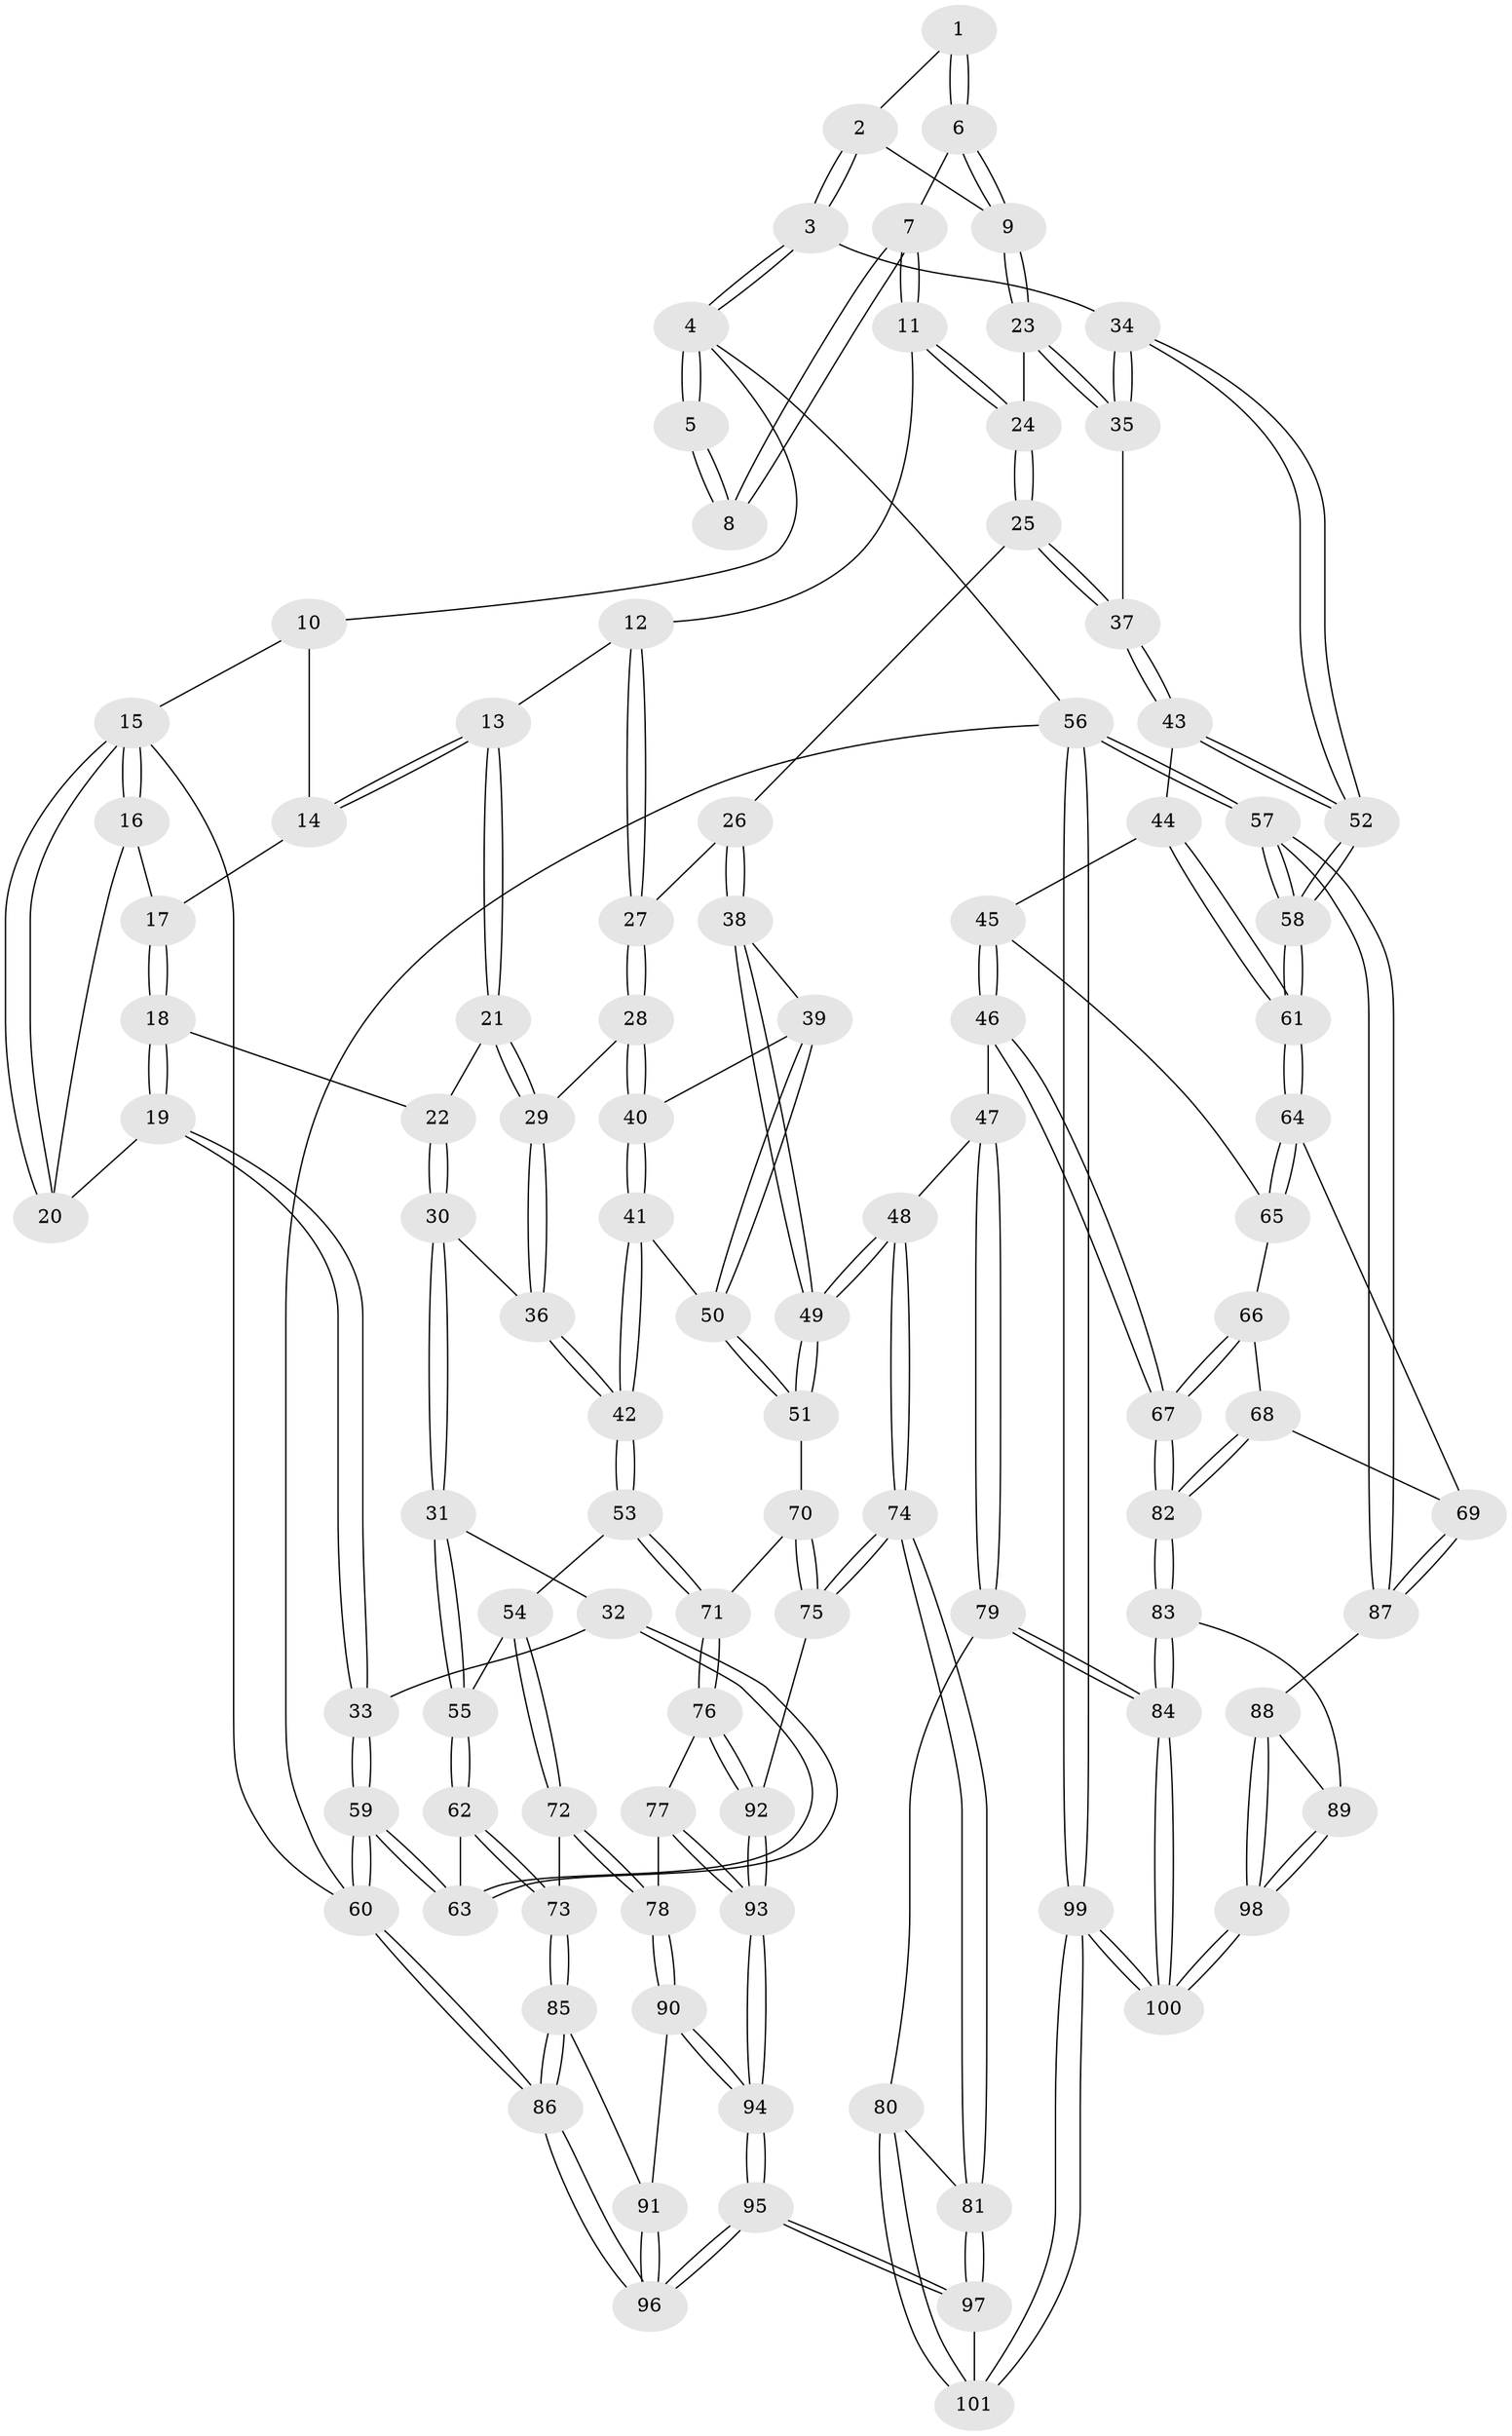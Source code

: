 // Generated by graph-tools (version 1.1) at 2025/11/02/21/25 10:11:12]
// undirected, 101 vertices, 249 edges
graph export_dot {
graph [start="1"]
  node [color=gray90,style=filled];
  1 [pos="+0.785244862865041+0.007313729424334207"];
  2 [pos="+0.8933375796724905+0.05729897714803779"];
  3 [pos="+1+0"];
  4 [pos="+1+0"];
  5 [pos="+0.6613035661681442+0"];
  6 [pos="+0.7949541378408506+0.1465759760233179"];
  7 [pos="+0.5305727668879181+0.02413745820270455"];
  8 [pos="+0.5290750626931544+0"];
  9 [pos="+0.8227113134810136+0.18652034213458527"];
  10 [pos="+0.2813754916811446+0"];
  11 [pos="+0.5261879682117254+0.04812626933673463"];
  12 [pos="+0.5209879360927894+0.060331578614667966"];
  13 [pos="+0.32695487335775947+0.1764908105548444"];
  14 [pos="+0.19015355510794035+0.06163441683376526"];
  15 [pos="+0+0"];
  16 [pos="+0.10315822077430972+0.07755889369237945"];
  17 [pos="+0.15417210579360666+0.09410939693307174"];
  18 [pos="+0.13739789930146123+0.14605928799287984"];
  19 [pos="+0+0.325121188386553"];
  20 [pos="+0+0.16461170632716726"];
  21 [pos="+0.310955046058732+0.22938802259774188"];
  22 [pos="+0.16620269535697357+0.208617991791117"];
  23 [pos="+0.8261439067490507+0.20468056081387323"];
  24 [pos="+0.7664916033659446+0.26929670938637795"];
  25 [pos="+0.7332581345129868+0.3571025152018836"];
  26 [pos="+0.6998638648038998+0.36114764974354024"];
  27 [pos="+0.527972775568476+0.29132622999210883"];
  28 [pos="+0.4346603669341151+0.3715207547015262"];
  29 [pos="+0.326654903237997+0.35809746835052675"];
  30 [pos="+0.14066934432353415+0.4240543446957805"];
  31 [pos="+0.009924022020318718+0.44960651468804047"];
  32 [pos="+0+0.43754973895045546"];
  33 [pos="+0+0.427323216964956"];
  34 [pos="+1+0.19791738819991625"];
  35 [pos="+1+0.24177369197747597"];
  36 [pos="+0.20444771543702595+0.432617413544376"];
  37 [pos="+0.8214105349817202+0.4500740627213559"];
  38 [pos="+0.6119150296745874+0.48259678692088176"];
  39 [pos="+0.49568767936114005+0.4748367138059024"];
  40 [pos="+0.4491391858942886+0.4090000104300416"];
  41 [pos="+0.3409361704372862+0.6221354698396844"];
  42 [pos="+0.3169698912094333+0.6341224210366885"];
  43 [pos="+0.8444208252489438+0.5212934636267895"];
  44 [pos="+0.8367855122953965+0.5504670760049684"];
  45 [pos="+0.8031106217590335+0.5876295756158215"];
  46 [pos="+0.6860553078164623+0.6537665674988051"];
  47 [pos="+0.6778836019831926+0.6554890060077148"];
  48 [pos="+0.6743412653207467+0.6553987761141794"];
  49 [pos="+0.6518444813821416+0.645290360059285"];
  50 [pos="+0.4872051981948359+0.5877177572846742"];
  51 [pos="+0.5671409946158761+0.6481590710707904"];
  52 [pos="+1+0.46028633095412935"];
  53 [pos="+0.3161809658502245+0.6376630522589819"];
  54 [pos="+0.23849263067209758+0.6724349104843413"];
  55 [pos="+0.1346262930482844+0.6786678837451314"];
  56 [pos="+1+1"];
  57 [pos="+1+1"];
  58 [pos="+1+0.7559346089791006"];
  59 [pos="+0+1"];
  60 [pos="+0+1"];
  61 [pos="+1+0.7314619035395862"];
  62 [pos="+0.10820211617835601+0.7270896845650343"];
  63 [pos="+0.07188294782474407+0.745920698591966"];
  64 [pos="+0.9828198124890671+0.7575300300680434"];
  65 [pos="+0.8440628148909964+0.6922457140068311"];
  66 [pos="+0.8448859591131834+0.7029961448180427"];
  67 [pos="+0.8070738094327884+0.7983190454859805"];
  68 [pos="+0.8998896253129522+0.7939982245535374"];
  69 [pos="+0.9176974570800445+0.7961728097541527"];
  70 [pos="+0.5224280090675736+0.7040542547756251"];
  71 [pos="+0.36556904682189584+0.7543790410744563"];
  72 [pos="+0.1948704738510551+0.8067213002736301"];
  73 [pos="+0.18747255248001282+0.8099262225836612"];
  74 [pos="+0.589132849454164+0.8602341930279035"];
  75 [pos="+0.5353875870665036+0.8463422075355677"];
  76 [pos="+0.36556720106820556+0.7544687785448655"];
  77 [pos="+0.31784189839350324+0.8154169255085845"];
  78 [pos="+0.31321898317575597+0.8193799560669495"];
  79 [pos="+0.7297014641950347+0.8960592804490949"];
  80 [pos="+0.6604066048814228+0.8976261762840457"];
  81 [pos="+0.5935910109930803+0.8653860895114358"];
  82 [pos="+0.8115480099712346+0.8096292020068802"];
  83 [pos="+0.7737556613626368+0.8839168445028212"];
  84 [pos="+0.7468797713147282+0.9015412922194372"];
  85 [pos="+0.14444903956251703+0.8921921825594612"];
  86 [pos="+0+1"];
  87 [pos="+0.9124866551465104+0.8943787623003564"];
  88 [pos="+0.9051764063519101+0.8970225961871919"];
  89 [pos="+0.8396477673715346+0.8982798150372554"];
  90 [pos="+0.3120411263901366+0.8232818127537438"];
  91 [pos="+0.29733282776363756+0.8423635406917688"];
  92 [pos="+0.47630161193707504+0.8583421123263901"];
  93 [pos="+0.42974486379539173+0.9612425618994025"];
  94 [pos="+0.37962448326430986+1"];
  95 [pos="+0.3699377391334218+1"];
  96 [pos="+0+1"];
  97 [pos="+0.4426884027064784+1"];
  98 [pos="+0.8730961203406805+0.9838240910878612"];
  99 [pos="+0.8492593183186532+1"];
  100 [pos="+0.8490145882820908+1"];
  101 [pos="+0.5583450523451324+1"];
  1 -- 2;
  1 -- 6;
  1 -- 6;
  2 -- 3;
  2 -- 3;
  2 -- 9;
  3 -- 4;
  3 -- 4;
  3 -- 34;
  4 -- 5;
  4 -- 5;
  4 -- 10;
  4 -- 56;
  5 -- 8;
  5 -- 8;
  6 -- 7;
  6 -- 9;
  6 -- 9;
  7 -- 8;
  7 -- 8;
  7 -- 11;
  7 -- 11;
  9 -- 23;
  9 -- 23;
  10 -- 14;
  10 -- 15;
  11 -- 12;
  11 -- 24;
  11 -- 24;
  12 -- 13;
  12 -- 27;
  12 -- 27;
  13 -- 14;
  13 -- 14;
  13 -- 21;
  13 -- 21;
  14 -- 17;
  15 -- 16;
  15 -- 16;
  15 -- 20;
  15 -- 20;
  15 -- 60;
  16 -- 17;
  16 -- 20;
  17 -- 18;
  17 -- 18;
  18 -- 19;
  18 -- 19;
  18 -- 22;
  19 -- 20;
  19 -- 33;
  19 -- 33;
  21 -- 22;
  21 -- 29;
  21 -- 29;
  22 -- 30;
  22 -- 30;
  23 -- 24;
  23 -- 35;
  23 -- 35;
  24 -- 25;
  24 -- 25;
  25 -- 26;
  25 -- 37;
  25 -- 37;
  26 -- 27;
  26 -- 38;
  26 -- 38;
  27 -- 28;
  27 -- 28;
  28 -- 29;
  28 -- 40;
  28 -- 40;
  29 -- 36;
  29 -- 36;
  30 -- 31;
  30 -- 31;
  30 -- 36;
  31 -- 32;
  31 -- 55;
  31 -- 55;
  32 -- 33;
  32 -- 63;
  32 -- 63;
  33 -- 59;
  33 -- 59;
  34 -- 35;
  34 -- 35;
  34 -- 52;
  34 -- 52;
  35 -- 37;
  36 -- 42;
  36 -- 42;
  37 -- 43;
  37 -- 43;
  38 -- 39;
  38 -- 49;
  38 -- 49;
  39 -- 40;
  39 -- 50;
  39 -- 50;
  40 -- 41;
  40 -- 41;
  41 -- 42;
  41 -- 42;
  41 -- 50;
  42 -- 53;
  42 -- 53;
  43 -- 44;
  43 -- 52;
  43 -- 52;
  44 -- 45;
  44 -- 61;
  44 -- 61;
  45 -- 46;
  45 -- 46;
  45 -- 65;
  46 -- 47;
  46 -- 67;
  46 -- 67;
  47 -- 48;
  47 -- 79;
  47 -- 79;
  48 -- 49;
  48 -- 49;
  48 -- 74;
  48 -- 74;
  49 -- 51;
  49 -- 51;
  50 -- 51;
  50 -- 51;
  51 -- 70;
  52 -- 58;
  52 -- 58;
  53 -- 54;
  53 -- 71;
  53 -- 71;
  54 -- 55;
  54 -- 72;
  54 -- 72;
  55 -- 62;
  55 -- 62;
  56 -- 57;
  56 -- 57;
  56 -- 99;
  56 -- 99;
  56 -- 60;
  57 -- 58;
  57 -- 58;
  57 -- 87;
  57 -- 87;
  58 -- 61;
  58 -- 61;
  59 -- 60;
  59 -- 60;
  59 -- 63;
  59 -- 63;
  60 -- 86;
  60 -- 86;
  61 -- 64;
  61 -- 64;
  62 -- 63;
  62 -- 73;
  62 -- 73;
  64 -- 65;
  64 -- 65;
  64 -- 69;
  65 -- 66;
  66 -- 67;
  66 -- 67;
  66 -- 68;
  67 -- 82;
  67 -- 82;
  68 -- 69;
  68 -- 82;
  68 -- 82;
  69 -- 87;
  69 -- 87;
  70 -- 71;
  70 -- 75;
  70 -- 75;
  71 -- 76;
  71 -- 76;
  72 -- 73;
  72 -- 78;
  72 -- 78;
  73 -- 85;
  73 -- 85;
  74 -- 75;
  74 -- 75;
  74 -- 81;
  74 -- 81;
  75 -- 92;
  76 -- 77;
  76 -- 92;
  76 -- 92;
  77 -- 78;
  77 -- 93;
  77 -- 93;
  78 -- 90;
  78 -- 90;
  79 -- 80;
  79 -- 84;
  79 -- 84;
  80 -- 81;
  80 -- 101;
  80 -- 101;
  81 -- 97;
  81 -- 97;
  82 -- 83;
  82 -- 83;
  83 -- 84;
  83 -- 84;
  83 -- 89;
  84 -- 100;
  84 -- 100;
  85 -- 86;
  85 -- 86;
  85 -- 91;
  86 -- 96;
  86 -- 96;
  87 -- 88;
  88 -- 89;
  88 -- 98;
  88 -- 98;
  89 -- 98;
  89 -- 98;
  90 -- 91;
  90 -- 94;
  90 -- 94;
  91 -- 96;
  91 -- 96;
  92 -- 93;
  92 -- 93;
  93 -- 94;
  93 -- 94;
  94 -- 95;
  94 -- 95;
  95 -- 96;
  95 -- 96;
  95 -- 97;
  95 -- 97;
  97 -- 101;
  98 -- 100;
  98 -- 100;
  99 -- 100;
  99 -- 100;
  99 -- 101;
  99 -- 101;
}
